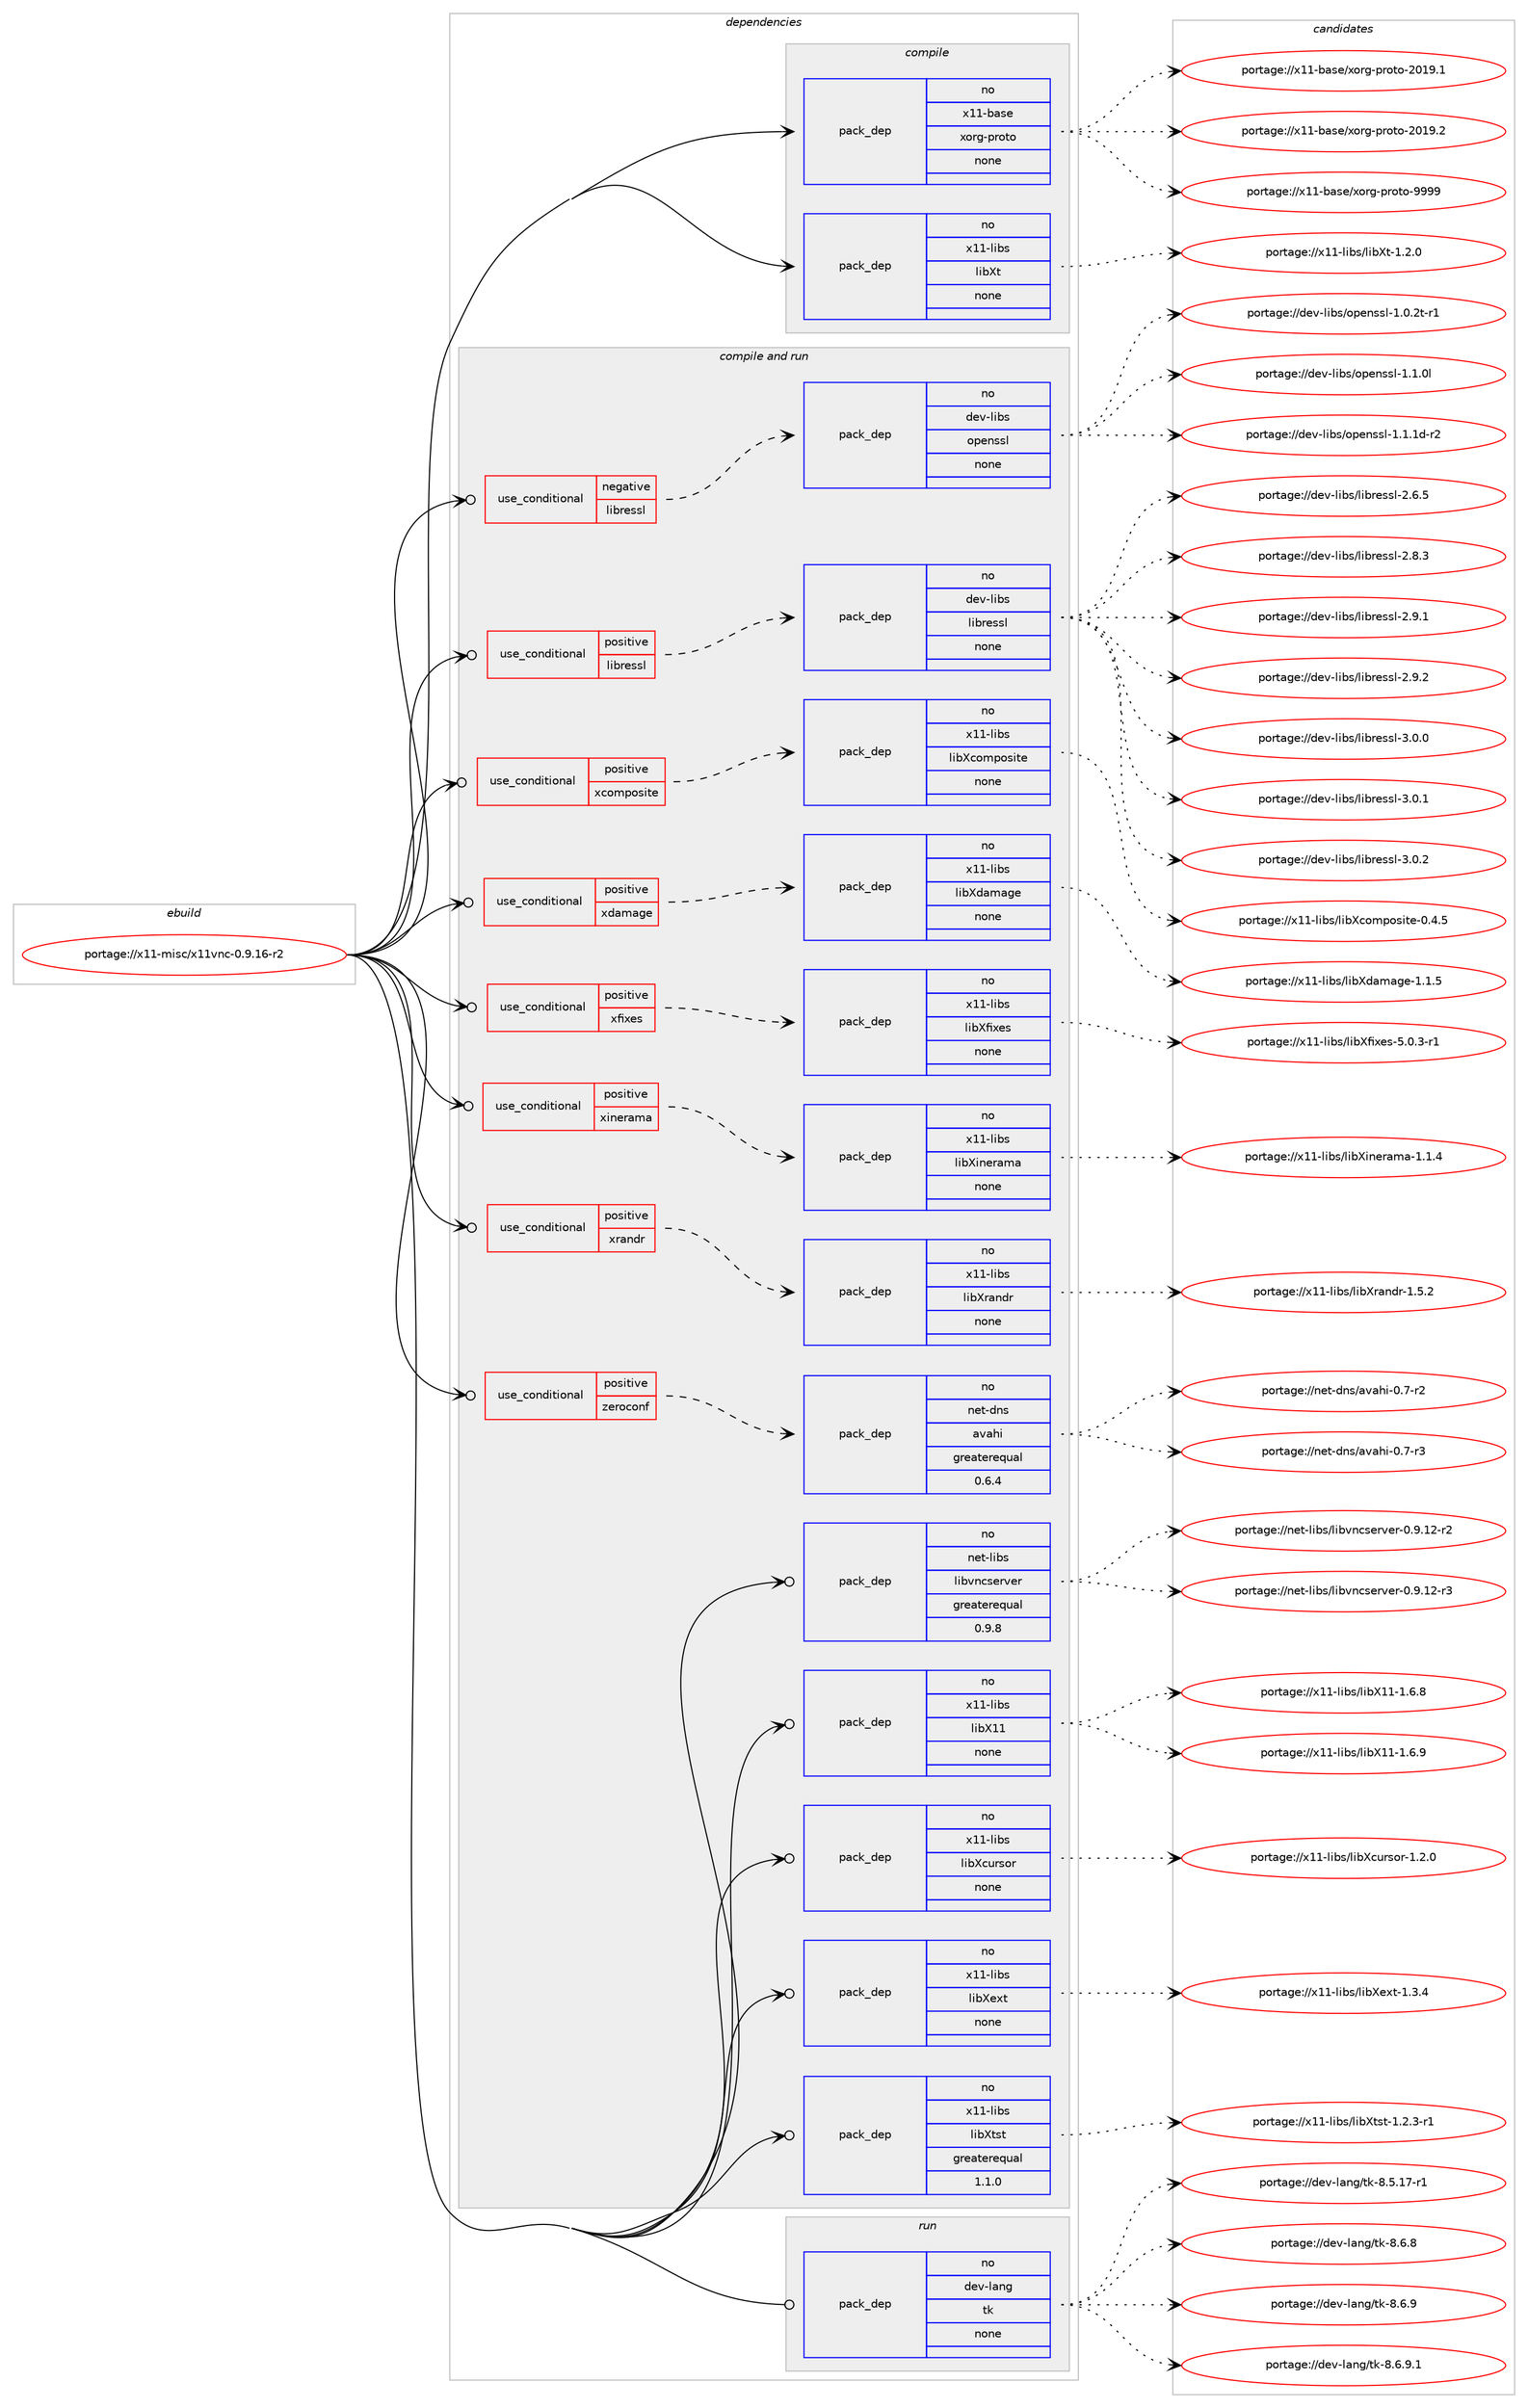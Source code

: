 digraph prolog {

# *************
# Graph options
# *************

newrank=true;
concentrate=true;
compound=true;
graph [rankdir=LR,fontname=Helvetica,fontsize=10,ranksep=1.5];#, ranksep=2.5, nodesep=0.2];
edge  [arrowhead=vee];
node  [fontname=Helvetica,fontsize=10];

# **********
# The ebuild
# **********

subgraph cluster_leftcol {
color=gray;
rank=same;
label=<<i>ebuild</i>>;
id [label="portage://x11-misc/x11vnc-0.9.16-r2", color=red, width=4, href="../x11-misc/x11vnc-0.9.16-r2.svg"];
}

# ****************
# The dependencies
# ****************

subgraph cluster_midcol {
color=gray;
label=<<i>dependencies</i>>;
subgraph cluster_compile {
fillcolor="#eeeeee";
style=filled;
label=<<i>compile</i>>;
subgraph pack337990 {
dependency454811 [label=<<TABLE BORDER="0" CELLBORDER="1" CELLSPACING="0" CELLPADDING="4" WIDTH="220"><TR><TD ROWSPAN="6" CELLPADDING="30">pack_dep</TD></TR><TR><TD WIDTH="110">no</TD></TR><TR><TD>x11-base</TD></TR><TR><TD>xorg-proto</TD></TR><TR><TD>none</TD></TR><TR><TD></TD></TR></TABLE>>, shape=none, color=blue];
}
id:e -> dependency454811:w [weight=20,style="solid",arrowhead="vee"];
subgraph pack337991 {
dependency454812 [label=<<TABLE BORDER="0" CELLBORDER="1" CELLSPACING="0" CELLPADDING="4" WIDTH="220"><TR><TD ROWSPAN="6" CELLPADDING="30">pack_dep</TD></TR><TR><TD WIDTH="110">no</TD></TR><TR><TD>x11-libs</TD></TR><TR><TD>libXt</TD></TR><TR><TD>none</TD></TR><TR><TD></TD></TR></TABLE>>, shape=none, color=blue];
}
id:e -> dependency454812:w [weight=20,style="solid",arrowhead="vee"];
}
subgraph cluster_compileandrun {
fillcolor="#eeeeee";
style=filled;
label=<<i>compile and run</i>>;
subgraph cond108629 {
dependency454813 [label=<<TABLE BORDER="0" CELLBORDER="1" CELLSPACING="0" CELLPADDING="4"><TR><TD ROWSPAN="3" CELLPADDING="10">use_conditional</TD></TR><TR><TD>negative</TD></TR><TR><TD>libressl</TD></TR></TABLE>>, shape=none, color=red];
subgraph pack337992 {
dependency454814 [label=<<TABLE BORDER="0" CELLBORDER="1" CELLSPACING="0" CELLPADDING="4" WIDTH="220"><TR><TD ROWSPAN="6" CELLPADDING="30">pack_dep</TD></TR><TR><TD WIDTH="110">no</TD></TR><TR><TD>dev-libs</TD></TR><TR><TD>openssl</TD></TR><TR><TD>none</TD></TR><TR><TD></TD></TR></TABLE>>, shape=none, color=blue];
}
dependency454813:e -> dependency454814:w [weight=20,style="dashed",arrowhead="vee"];
}
id:e -> dependency454813:w [weight=20,style="solid",arrowhead="odotvee"];
subgraph cond108630 {
dependency454815 [label=<<TABLE BORDER="0" CELLBORDER="1" CELLSPACING="0" CELLPADDING="4"><TR><TD ROWSPAN="3" CELLPADDING="10">use_conditional</TD></TR><TR><TD>positive</TD></TR><TR><TD>libressl</TD></TR></TABLE>>, shape=none, color=red];
subgraph pack337993 {
dependency454816 [label=<<TABLE BORDER="0" CELLBORDER="1" CELLSPACING="0" CELLPADDING="4" WIDTH="220"><TR><TD ROWSPAN="6" CELLPADDING="30">pack_dep</TD></TR><TR><TD WIDTH="110">no</TD></TR><TR><TD>dev-libs</TD></TR><TR><TD>libressl</TD></TR><TR><TD>none</TD></TR><TR><TD></TD></TR></TABLE>>, shape=none, color=blue];
}
dependency454815:e -> dependency454816:w [weight=20,style="dashed",arrowhead="vee"];
}
id:e -> dependency454815:w [weight=20,style="solid",arrowhead="odotvee"];
subgraph cond108631 {
dependency454817 [label=<<TABLE BORDER="0" CELLBORDER="1" CELLSPACING="0" CELLPADDING="4"><TR><TD ROWSPAN="3" CELLPADDING="10">use_conditional</TD></TR><TR><TD>positive</TD></TR><TR><TD>xcomposite</TD></TR></TABLE>>, shape=none, color=red];
subgraph pack337994 {
dependency454818 [label=<<TABLE BORDER="0" CELLBORDER="1" CELLSPACING="0" CELLPADDING="4" WIDTH="220"><TR><TD ROWSPAN="6" CELLPADDING="30">pack_dep</TD></TR><TR><TD WIDTH="110">no</TD></TR><TR><TD>x11-libs</TD></TR><TR><TD>libXcomposite</TD></TR><TR><TD>none</TD></TR><TR><TD></TD></TR></TABLE>>, shape=none, color=blue];
}
dependency454817:e -> dependency454818:w [weight=20,style="dashed",arrowhead="vee"];
}
id:e -> dependency454817:w [weight=20,style="solid",arrowhead="odotvee"];
subgraph cond108632 {
dependency454819 [label=<<TABLE BORDER="0" CELLBORDER="1" CELLSPACING="0" CELLPADDING="4"><TR><TD ROWSPAN="3" CELLPADDING="10">use_conditional</TD></TR><TR><TD>positive</TD></TR><TR><TD>xdamage</TD></TR></TABLE>>, shape=none, color=red];
subgraph pack337995 {
dependency454820 [label=<<TABLE BORDER="0" CELLBORDER="1" CELLSPACING="0" CELLPADDING="4" WIDTH="220"><TR><TD ROWSPAN="6" CELLPADDING="30">pack_dep</TD></TR><TR><TD WIDTH="110">no</TD></TR><TR><TD>x11-libs</TD></TR><TR><TD>libXdamage</TD></TR><TR><TD>none</TD></TR><TR><TD></TD></TR></TABLE>>, shape=none, color=blue];
}
dependency454819:e -> dependency454820:w [weight=20,style="dashed",arrowhead="vee"];
}
id:e -> dependency454819:w [weight=20,style="solid",arrowhead="odotvee"];
subgraph cond108633 {
dependency454821 [label=<<TABLE BORDER="0" CELLBORDER="1" CELLSPACING="0" CELLPADDING="4"><TR><TD ROWSPAN="3" CELLPADDING="10">use_conditional</TD></TR><TR><TD>positive</TD></TR><TR><TD>xfixes</TD></TR></TABLE>>, shape=none, color=red];
subgraph pack337996 {
dependency454822 [label=<<TABLE BORDER="0" CELLBORDER="1" CELLSPACING="0" CELLPADDING="4" WIDTH="220"><TR><TD ROWSPAN="6" CELLPADDING="30">pack_dep</TD></TR><TR><TD WIDTH="110">no</TD></TR><TR><TD>x11-libs</TD></TR><TR><TD>libXfixes</TD></TR><TR><TD>none</TD></TR><TR><TD></TD></TR></TABLE>>, shape=none, color=blue];
}
dependency454821:e -> dependency454822:w [weight=20,style="dashed",arrowhead="vee"];
}
id:e -> dependency454821:w [weight=20,style="solid",arrowhead="odotvee"];
subgraph cond108634 {
dependency454823 [label=<<TABLE BORDER="0" CELLBORDER="1" CELLSPACING="0" CELLPADDING="4"><TR><TD ROWSPAN="3" CELLPADDING="10">use_conditional</TD></TR><TR><TD>positive</TD></TR><TR><TD>xinerama</TD></TR></TABLE>>, shape=none, color=red];
subgraph pack337997 {
dependency454824 [label=<<TABLE BORDER="0" CELLBORDER="1" CELLSPACING="0" CELLPADDING="4" WIDTH="220"><TR><TD ROWSPAN="6" CELLPADDING="30">pack_dep</TD></TR><TR><TD WIDTH="110">no</TD></TR><TR><TD>x11-libs</TD></TR><TR><TD>libXinerama</TD></TR><TR><TD>none</TD></TR><TR><TD></TD></TR></TABLE>>, shape=none, color=blue];
}
dependency454823:e -> dependency454824:w [weight=20,style="dashed",arrowhead="vee"];
}
id:e -> dependency454823:w [weight=20,style="solid",arrowhead="odotvee"];
subgraph cond108635 {
dependency454825 [label=<<TABLE BORDER="0" CELLBORDER="1" CELLSPACING="0" CELLPADDING="4"><TR><TD ROWSPAN="3" CELLPADDING="10">use_conditional</TD></TR><TR><TD>positive</TD></TR><TR><TD>xrandr</TD></TR></TABLE>>, shape=none, color=red];
subgraph pack337998 {
dependency454826 [label=<<TABLE BORDER="0" CELLBORDER="1" CELLSPACING="0" CELLPADDING="4" WIDTH="220"><TR><TD ROWSPAN="6" CELLPADDING="30">pack_dep</TD></TR><TR><TD WIDTH="110">no</TD></TR><TR><TD>x11-libs</TD></TR><TR><TD>libXrandr</TD></TR><TR><TD>none</TD></TR><TR><TD></TD></TR></TABLE>>, shape=none, color=blue];
}
dependency454825:e -> dependency454826:w [weight=20,style="dashed",arrowhead="vee"];
}
id:e -> dependency454825:w [weight=20,style="solid",arrowhead="odotvee"];
subgraph cond108636 {
dependency454827 [label=<<TABLE BORDER="0" CELLBORDER="1" CELLSPACING="0" CELLPADDING="4"><TR><TD ROWSPAN="3" CELLPADDING="10">use_conditional</TD></TR><TR><TD>positive</TD></TR><TR><TD>zeroconf</TD></TR></TABLE>>, shape=none, color=red];
subgraph pack337999 {
dependency454828 [label=<<TABLE BORDER="0" CELLBORDER="1" CELLSPACING="0" CELLPADDING="4" WIDTH="220"><TR><TD ROWSPAN="6" CELLPADDING="30">pack_dep</TD></TR><TR><TD WIDTH="110">no</TD></TR><TR><TD>net-dns</TD></TR><TR><TD>avahi</TD></TR><TR><TD>greaterequal</TD></TR><TR><TD>0.6.4</TD></TR></TABLE>>, shape=none, color=blue];
}
dependency454827:e -> dependency454828:w [weight=20,style="dashed",arrowhead="vee"];
}
id:e -> dependency454827:w [weight=20,style="solid",arrowhead="odotvee"];
subgraph pack338000 {
dependency454829 [label=<<TABLE BORDER="0" CELLBORDER="1" CELLSPACING="0" CELLPADDING="4" WIDTH="220"><TR><TD ROWSPAN="6" CELLPADDING="30">pack_dep</TD></TR><TR><TD WIDTH="110">no</TD></TR><TR><TD>net-libs</TD></TR><TR><TD>libvncserver</TD></TR><TR><TD>greaterequal</TD></TR><TR><TD>0.9.8</TD></TR></TABLE>>, shape=none, color=blue];
}
id:e -> dependency454829:w [weight=20,style="solid",arrowhead="odotvee"];
subgraph pack338001 {
dependency454830 [label=<<TABLE BORDER="0" CELLBORDER="1" CELLSPACING="0" CELLPADDING="4" WIDTH="220"><TR><TD ROWSPAN="6" CELLPADDING="30">pack_dep</TD></TR><TR><TD WIDTH="110">no</TD></TR><TR><TD>x11-libs</TD></TR><TR><TD>libX11</TD></TR><TR><TD>none</TD></TR><TR><TD></TD></TR></TABLE>>, shape=none, color=blue];
}
id:e -> dependency454830:w [weight=20,style="solid",arrowhead="odotvee"];
subgraph pack338002 {
dependency454831 [label=<<TABLE BORDER="0" CELLBORDER="1" CELLSPACING="0" CELLPADDING="4" WIDTH="220"><TR><TD ROWSPAN="6" CELLPADDING="30">pack_dep</TD></TR><TR><TD WIDTH="110">no</TD></TR><TR><TD>x11-libs</TD></TR><TR><TD>libXcursor</TD></TR><TR><TD>none</TD></TR><TR><TD></TD></TR></TABLE>>, shape=none, color=blue];
}
id:e -> dependency454831:w [weight=20,style="solid",arrowhead="odotvee"];
subgraph pack338003 {
dependency454832 [label=<<TABLE BORDER="0" CELLBORDER="1" CELLSPACING="0" CELLPADDING="4" WIDTH="220"><TR><TD ROWSPAN="6" CELLPADDING="30">pack_dep</TD></TR><TR><TD WIDTH="110">no</TD></TR><TR><TD>x11-libs</TD></TR><TR><TD>libXext</TD></TR><TR><TD>none</TD></TR><TR><TD></TD></TR></TABLE>>, shape=none, color=blue];
}
id:e -> dependency454832:w [weight=20,style="solid",arrowhead="odotvee"];
subgraph pack338004 {
dependency454833 [label=<<TABLE BORDER="0" CELLBORDER="1" CELLSPACING="0" CELLPADDING="4" WIDTH="220"><TR><TD ROWSPAN="6" CELLPADDING="30">pack_dep</TD></TR><TR><TD WIDTH="110">no</TD></TR><TR><TD>x11-libs</TD></TR><TR><TD>libXtst</TD></TR><TR><TD>greaterequal</TD></TR><TR><TD>1.1.0</TD></TR></TABLE>>, shape=none, color=blue];
}
id:e -> dependency454833:w [weight=20,style="solid",arrowhead="odotvee"];
}
subgraph cluster_run {
fillcolor="#eeeeee";
style=filled;
label=<<i>run</i>>;
subgraph pack338005 {
dependency454834 [label=<<TABLE BORDER="0" CELLBORDER="1" CELLSPACING="0" CELLPADDING="4" WIDTH="220"><TR><TD ROWSPAN="6" CELLPADDING="30">pack_dep</TD></TR><TR><TD WIDTH="110">no</TD></TR><TR><TD>dev-lang</TD></TR><TR><TD>tk</TD></TR><TR><TD>none</TD></TR><TR><TD></TD></TR></TABLE>>, shape=none, color=blue];
}
id:e -> dependency454834:w [weight=20,style="solid",arrowhead="odot"];
}
}

# **************
# The candidates
# **************

subgraph cluster_choices {
rank=same;
color=gray;
label=<<i>candidates</i>>;

subgraph choice337990 {
color=black;
nodesep=1;
choiceportage1204949459897115101471201111141034511211411111611145504849574649 [label="portage://x11-base/xorg-proto-2019.1", color=red, width=4,href="../x11-base/xorg-proto-2019.1.svg"];
choiceportage1204949459897115101471201111141034511211411111611145504849574650 [label="portage://x11-base/xorg-proto-2019.2", color=red, width=4,href="../x11-base/xorg-proto-2019.2.svg"];
choiceportage120494945989711510147120111114103451121141111161114557575757 [label="portage://x11-base/xorg-proto-9999", color=red, width=4,href="../x11-base/xorg-proto-9999.svg"];
dependency454811:e -> choiceportage1204949459897115101471201111141034511211411111611145504849574649:w [style=dotted,weight="100"];
dependency454811:e -> choiceportage1204949459897115101471201111141034511211411111611145504849574650:w [style=dotted,weight="100"];
dependency454811:e -> choiceportage120494945989711510147120111114103451121141111161114557575757:w [style=dotted,weight="100"];
}
subgraph choice337991 {
color=black;
nodesep=1;
choiceportage12049494510810598115471081059888116454946504648 [label="portage://x11-libs/libXt-1.2.0", color=red, width=4,href="../x11-libs/libXt-1.2.0.svg"];
dependency454812:e -> choiceportage12049494510810598115471081059888116454946504648:w [style=dotted,weight="100"];
}
subgraph choice337992 {
color=black;
nodesep=1;
choiceportage1001011184510810598115471111121011101151151084549464846501164511449 [label="portage://dev-libs/openssl-1.0.2t-r1", color=red, width=4,href="../dev-libs/openssl-1.0.2t-r1.svg"];
choiceportage100101118451081059811547111112101110115115108454946494648108 [label="portage://dev-libs/openssl-1.1.0l", color=red, width=4,href="../dev-libs/openssl-1.1.0l.svg"];
choiceportage1001011184510810598115471111121011101151151084549464946491004511450 [label="portage://dev-libs/openssl-1.1.1d-r2", color=red, width=4,href="../dev-libs/openssl-1.1.1d-r2.svg"];
dependency454814:e -> choiceportage1001011184510810598115471111121011101151151084549464846501164511449:w [style=dotted,weight="100"];
dependency454814:e -> choiceportage100101118451081059811547111112101110115115108454946494648108:w [style=dotted,weight="100"];
dependency454814:e -> choiceportage1001011184510810598115471111121011101151151084549464946491004511450:w [style=dotted,weight="100"];
}
subgraph choice337993 {
color=black;
nodesep=1;
choiceportage10010111845108105981154710810598114101115115108455046544653 [label="portage://dev-libs/libressl-2.6.5", color=red, width=4,href="../dev-libs/libressl-2.6.5.svg"];
choiceportage10010111845108105981154710810598114101115115108455046564651 [label="portage://dev-libs/libressl-2.8.3", color=red, width=4,href="../dev-libs/libressl-2.8.3.svg"];
choiceportage10010111845108105981154710810598114101115115108455046574649 [label="portage://dev-libs/libressl-2.9.1", color=red, width=4,href="../dev-libs/libressl-2.9.1.svg"];
choiceportage10010111845108105981154710810598114101115115108455046574650 [label="portage://dev-libs/libressl-2.9.2", color=red, width=4,href="../dev-libs/libressl-2.9.2.svg"];
choiceportage10010111845108105981154710810598114101115115108455146484648 [label="portage://dev-libs/libressl-3.0.0", color=red, width=4,href="../dev-libs/libressl-3.0.0.svg"];
choiceportage10010111845108105981154710810598114101115115108455146484649 [label="portage://dev-libs/libressl-3.0.1", color=red, width=4,href="../dev-libs/libressl-3.0.1.svg"];
choiceportage10010111845108105981154710810598114101115115108455146484650 [label="portage://dev-libs/libressl-3.0.2", color=red, width=4,href="../dev-libs/libressl-3.0.2.svg"];
dependency454816:e -> choiceportage10010111845108105981154710810598114101115115108455046544653:w [style=dotted,weight="100"];
dependency454816:e -> choiceportage10010111845108105981154710810598114101115115108455046564651:w [style=dotted,weight="100"];
dependency454816:e -> choiceportage10010111845108105981154710810598114101115115108455046574649:w [style=dotted,weight="100"];
dependency454816:e -> choiceportage10010111845108105981154710810598114101115115108455046574650:w [style=dotted,weight="100"];
dependency454816:e -> choiceportage10010111845108105981154710810598114101115115108455146484648:w [style=dotted,weight="100"];
dependency454816:e -> choiceportage10010111845108105981154710810598114101115115108455146484649:w [style=dotted,weight="100"];
dependency454816:e -> choiceportage10010111845108105981154710810598114101115115108455146484650:w [style=dotted,weight="100"];
}
subgraph choice337994 {
color=black;
nodesep=1;
choiceportage1204949451081059811547108105988899111109112111115105116101454846524653 [label="portage://x11-libs/libXcomposite-0.4.5", color=red, width=4,href="../x11-libs/libXcomposite-0.4.5.svg"];
dependency454818:e -> choiceportage1204949451081059811547108105988899111109112111115105116101454846524653:w [style=dotted,weight="100"];
}
subgraph choice337995 {
color=black;
nodesep=1;
choiceportage120494945108105981154710810598881009710997103101454946494653 [label="portage://x11-libs/libXdamage-1.1.5", color=red, width=4,href="../x11-libs/libXdamage-1.1.5.svg"];
dependency454820:e -> choiceportage120494945108105981154710810598881009710997103101454946494653:w [style=dotted,weight="100"];
}
subgraph choice337996 {
color=black;
nodesep=1;
choiceportage120494945108105981154710810598881021051201011154553464846514511449 [label="portage://x11-libs/libXfixes-5.0.3-r1", color=red, width=4,href="../x11-libs/libXfixes-5.0.3-r1.svg"];
dependency454822:e -> choiceportage120494945108105981154710810598881021051201011154553464846514511449:w [style=dotted,weight="100"];
}
subgraph choice337997 {
color=black;
nodesep=1;
choiceportage120494945108105981154710810598881051101011149710997454946494652 [label="portage://x11-libs/libXinerama-1.1.4", color=red, width=4,href="../x11-libs/libXinerama-1.1.4.svg"];
dependency454824:e -> choiceportage120494945108105981154710810598881051101011149710997454946494652:w [style=dotted,weight="100"];
}
subgraph choice337998 {
color=black;
nodesep=1;
choiceportage1204949451081059811547108105988811497110100114454946534650 [label="portage://x11-libs/libXrandr-1.5.2", color=red, width=4,href="../x11-libs/libXrandr-1.5.2.svg"];
dependency454826:e -> choiceportage1204949451081059811547108105988811497110100114454946534650:w [style=dotted,weight="100"];
}
subgraph choice337999 {
color=black;
nodesep=1;
choiceportage11010111645100110115479711897104105454846554511450 [label="portage://net-dns/avahi-0.7-r2", color=red, width=4,href="../net-dns/avahi-0.7-r2.svg"];
choiceportage11010111645100110115479711897104105454846554511451 [label="portage://net-dns/avahi-0.7-r3", color=red, width=4,href="../net-dns/avahi-0.7-r3.svg"];
dependency454828:e -> choiceportage11010111645100110115479711897104105454846554511450:w [style=dotted,weight="100"];
dependency454828:e -> choiceportage11010111645100110115479711897104105454846554511451:w [style=dotted,weight="100"];
}
subgraph choice338000 {
color=black;
nodesep=1;
choiceportage1101011164510810598115471081059811811099115101114118101114454846574649504511450 [label="portage://net-libs/libvncserver-0.9.12-r2", color=red, width=4,href="../net-libs/libvncserver-0.9.12-r2.svg"];
choiceportage1101011164510810598115471081059811811099115101114118101114454846574649504511451 [label="portage://net-libs/libvncserver-0.9.12-r3", color=red, width=4,href="../net-libs/libvncserver-0.9.12-r3.svg"];
dependency454829:e -> choiceportage1101011164510810598115471081059811811099115101114118101114454846574649504511450:w [style=dotted,weight="100"];
dependency454829:e -> choiceportage1101011164510810598115471081059811811099115101114118101114454846574649504511451:w [style=dotted,weight="100"];
}
subgraph choice338001 {
color=black;
nodesep=1;
choiceportage120494945108105981154710810598884949454946544656 [label="portage://x11-libs/libX11-1.6.8", color=red, width=4,href="../x11-libs/libX11-1.6.8.svg"];
choiceportage120494945108105981154710810598884949454946544657 [label="portage://x11-libs/libX11-1.6.9", color=red, width=4,href="../x11-libs/libX11-1.6.9.svg"];
dependency454830:e -> choiceportage120494945108105981154710810598884949454946544656:w [style=dotted,weight="100"];
dependency454830:e -> choiceportage120494945108105981154710810598884949454946544657:w [style=dotted,weight="100"];
}
subgraph choice338002 {
color=black;
nodesep=1;
choiceportage1204949451081059811547108105988899117114115111114454946504648 [label="portage://x11-libs/libXcursor-1.2.0", color=red, width=4,href="../x11-libs/libXcursor-1.2.0.svg"];
dependency454831:e -> choiceportage1204949451081059811547108105988899117114115111114454946504648:w [style=dotted,weight="100"];
}
subgraph choice338003 {
color=black;
nodesep=1;
choiceportage12049494510810598115471081059888101120116454946514652 [label="portage://x11-libs/libXext-1.3.4", color=red, width=4,href="../x11-libs/libXext-1.3.4.svg"];
dependency454832:e -> choiceportage12049494510810598115471081059888101120116454946514652:w [style=dotted,weight="100"];
}
subgraph choice338004 {
color=black;
nodesep=1;
choiceportage120494945108105981154710810598881161151164549465046514511449 [label="portage://x11-libs/libXtst-1.2.3-r1", color=red, width=4,href="../x11-libs/libXtst-1.2.3-r1.svg"];
dependency454833:e -> choiceportage120494945108105981154710810598881161151164549465046514511449:w [style=dotted,weight="100"];
}
subgraph choice338005 {
color=black;
nodesep=1;
choiceportage100101118451089711010347116107455646534649554511449 [label="portage://dev-lang/tk-8.5.17-r1", color=red, width=4,href="../dev-lang/tk-8.5.17-r1.svg"];
choiceportage100101118451089711010347116107455646544656 [label="portage://dev-lang/tk-8.6.8", color=red, width=4,href="../dev-lang/tk-8.6.8.svg"];
choiceportage100101118451089711010347116107455646544657 [label="portage://dev-lang/tk-8.6.9", color=red, width=4,href="../dev-lang/tk-8.6.9.svg"];
choiceportage1001011184510897110103471161074556465446574649 [label="portage://dev-lang/tk-8.6.9.1", color=red, width=4,href="../dev-lang/tk-8.6.9.1.svg"];
dependency454834:e -> choiceportage100101118451089711010347116107455646534649554511449:w [style=dotted,weight="100"];
dependency454834:e -> choiceportage100101118451089711010347116107455646544656:w [style=dotted,weight="100"];
dependency454834:e -> choiceportage100101118451089711010347116107455646544657:w [style=dotted,weight="100"];
dependency454834:e -> choiceportage1001011184510897110103471161074556465446574649:w [style=dotted,weight="100"];
}
}

}
